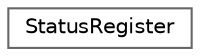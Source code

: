 digraph "Graphical Class Hierarchy"
{
 // LATEX_PDF_SIZE
  bgcolor="transparent";
  edge [fontname=Helvetica,fontsize=10,labelfontname=Helvetica,labelfontsize=10];
  node [fontname=Helvetica,fontsize=10,shape=box,height=0.2,width=0.4];
  rankdir="LR";
  Node0 [id="Node000000",label="StatusRegister",height=0.2,width=0.4,color="grey40", fillcolor="white", style="filled",URL="$structStatusRegister.html",tooltip="Represents the status register flags for the RISC machine."];
}
